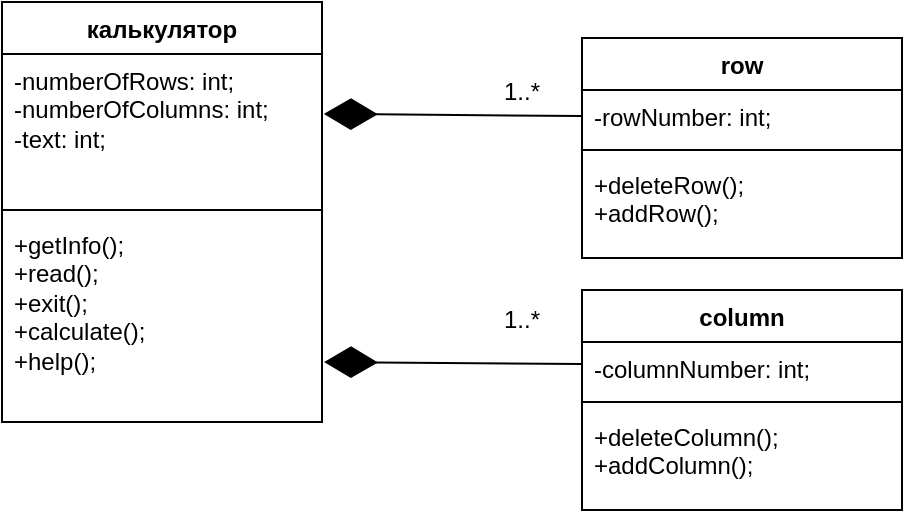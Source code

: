<mxfile version="21.8.2" type="github">
  <diagram id="C5RBs43oDa-KdzZeNtuy" name="Page-1">
    <mxGraphModel dx="673" dy="715" grid="1" gridSize="10" guides="1" tooltips="1" connect="1" arrows="1" fold="1" page="1" pageScale="1" pageWidth="827" pageHeight="1169" math="0" shadow="0">
      <root>
        <mxCell id="WIyWlLk6GJQsqaUBKTNV-0" />
        <mxCell id="WIyWlLk6GJQsqaUBKTNV-1" parent="WIyWlLk6GJQsqaUBKTNV-0" />
        <mxCell id="2krs47Vb-B7ZpLWplkRl-0" value="калькулятор" style="swimlane;fontStyle=1;align=center;verticalAlign=top;childLayout=stackLayout;horizontal=1;startSize=26;horizontalStack=0;resizeParent=1;resizeParentMax=0;resizeLast=0;collapsible=1;marginBottom=0;whiteSpace=wrap;html=1;" vertex="1" parent="WIyWlLk6GJQsqaUBKTNV-1">
          <mxGeometry x="70" y="70" width="160" height="210" as="geometry" />
        </mxCell>
        <mxCell id="2krs47Vb-B7ZpLWplkRl-1" value="-numberOfRows: int;&lt;br&gt;-numberOfColumns: int;&lt;br&gt;-text: int;&lt;br&gt;" style="text;strokeColor=none;fillColor=none;align=left;verticalAlign=top;spacingLeft=4;spacingRight=4;overflow=hidden;rotatable=0;points=[[0,0.5],[1,0.5]];portConstraint=eastwest;whiteSpace=wrap;html=1;" vertex="1" parent="2krs47Vb-B7ZpLWplkRl-0">
          <mxGeometry y="26" width="160" height="74" as="geometry" />
        </mxCell>
        <mxCell id="2krs47Vb-B7ZpLWplkRl-2" value="" style="line;strokeWidth=1;fillColor=none;align=left;verticalAlign=middle;spacingTop=-1;spacingLeft=3;spacingRight=3;rotatable=0;labelPosition=right;points=[];portConstraint=eastwest;strokeColor=inherit;" vertex="1" parent="2krs47Vb-B7ZpLWplkRl-0">
          <mxGeometry y="100" width="160" height="8" as="geometry" />
        </mxCell>
        <mxCell id="2krs47Vb-B7ZpLWplkRl-3" value="+getInfo();&lt;br&gt;+read();&lt;br&gt;+exit();&lt;br&gt;+calculate();&lt;br&gt;+help();&lt;br&gt;" style="text;strokeColor=none;fillColor=none;align=left;verticalAlign=top;spacingLeft=4;spacingRight=4;overflow=hidden;rotatable=0;points=[[0,0.5],[1,0.5]];portConstraint=eastwest;whiteSpace=wrap;html=1;" vertex="1" parent="2krs47Vb-B7ZpLWplkRl-0">
          <mxGeometry y="108" width="160" height="102" as="geometry" />
        </mxCell>
        <mxCell id="2krs47Vb-B7ZpLWplkRl-4" value="" style="endArrow=diamondThin;endFill=1;endSize=24;html=1;rounded=0;entryX=1.006;entryY=0.405;entryDx=0;entryDy=0;entryPerimeter=0;exitX=0;exitY=0.5;exitDx=0;exitDy=0;" edge="1" parent="WIyWlLk6GJQsqaUBKTNV-1" source="2krs47Vb-B7ZpLWplkRl-6" target="2krs47Vb-B7ZpLWplkRl-1">
          <mxGeometry width="160" relative="1" as="geometry">
            <mxPoint x="350" y="126" as="sourcePoint" />
            <mxPoint x="490" y="200" as="targetPoint" />
          </mxGeometry>
        </mxCell>
        <mxCell id="2krs47Vb-B7ZpLWplkRl-5" value="row" style="swimlane;fontStyle=1;align=center;verticalAlign=top;childLayout=stackLayout;horizontal=1;startSize=26;horizontalStack=0;resizeParent=1;resizeParentMax=0;resizeLast=0;collapsible=1;marginBottom=0;whiteSpace=wrap;html=1;" vertex="1" parent="WIyWlLk6GJQsqaUBKTNV-1">
          <mxGeometry x="360" y="88" width="160" height="110" as="geometry" />
        </mxCell>
        <mxCell id="2krs47Vb-B7ZpLWplkRl-6" value="-rowNumber: int;&lt;br&gt;" style="text;strokeColor=none;fillColor=none;align=left;verticalAlign=top;spacingLeft=4;spacingRight=4;overflow=hidden;rotatable=0;points=[[0,0.5],[1,0.5]];portConstraint=eastwest;whiteSpace=wrap;html=1;" vertex="1" parent="2krs47Vb-B7ZpLWplkRl-5">
          <mxGeometry y="26" width="160" height="26" as="geometry" />
        </mxCell>
        <mxCell id="2krs47Vb-B7ZpLWplkRl-7" value="" style="line;strokeWidth=1;fillColor=none;align=left;verticalAlign=middle;spacingTop=-1;spacingLeft=3;spacingRight=3;rotatable=0;labelPosition=right;points=[];portConstraint=eastwest;strokeColor=inherit;" vertex="1" parent="2krs47Vb-B7ZpLWplkRl-5">
          <mxGeometry y="52" width="160" height="8" as="geometry" />
        </mxCell>
        <mxCell id="2krs47Vb-B7ZpLWplkRl-8" value="+deleteRow();&lt;br&gt;+addRow();" style="text;strokeColor=none;fillColor=none;align=left;verticalAlign=top;spacingLeft=4;spacingRight=4;overflow=hidden;rotatable=0;points=[[0,0.5],[1,0.5]];portConstraint=eastwest;whiteSpace=wrap;html=1;" vertex="1" parent="2krs47Vb-B7ZpLWplkRl-5">
          <mxGeometry y="60" width="160" height="50" as="geometry" />
        </mxCell>
        <mxCell id="2krs47Vb-B7ZpLWplkRl-9" value="column" style="swimlane;fontStyle=1;align=center;verticalAlign=top;childLayout=stackLayout;horizontal=1;startSize=26;horizontalStack=0;resizeParent=1;resizeParentMax=0;resizeLast=0;collapsible=1;marginBottom=0;whiteSpace=wrap;html=1;" vertex="1" parent="WIyWlLk6GJQsqaUBKTNV-1">
          <mxGeometry x="360" y="214" width="160" height="110" as="geometry" />
        </mxCell>
        <mxCell id="2krs47Vb-B7ZpLWplkRl-10" value="-columnNumber: int;" style="text;strokeColor=none;fillColor=none;align=left;verticalAlign=top;spacingLeft=4;spacingRight=4;overflow=hidden;rotatable=0;points=[[0,0.5],[1,0.5]];portConstraint=eastwest;whiteSpace=wrap;html=1;" vertex="1" parent="2krs47Vb-B7ZpLWplkRl-9">
          <mxGeometry y="26" width="160" height="26" as="geometry" />
        </mxCell>
        <mxCell id="2krs47Vb-B7ZpLWplkRl-11" value="" style="line;strokeWidth=1;fillColor=none;align=left;verticalAlign=middle;spacingTop=-1;spacingLeft=3;spacingRight=3;rotatable=0;labelPosition=right;points=[];portConstraint=eastwest;strokeColor=inherit;" vertex="1" parent="2krs47Vb-B7ZpLWplkRl-9">
          <mxGeometry y="52" width="160" height="8" as="geometry" />
        </mxCell>
        <mxCell id="2krs47Vb-B7ZpLWplkRl-12" value="+deleteColumn();&lt;br&gt;+addColumn();" style="text;strokeColor=none;fillColor=none;align=left;verticalAlign=top;spacingLeft=4;spacingRight=4;overflow=hidden;rotatable=0;points=[[0,0.5],[1,0.5]];portConstraint=eastwest;whiteSpace=wrap;html=1;" vertex="1" parent="2krs47Vb-B7ZpLWplkRl-9">
          <mxGeometry y="60" width="160" height="50" as="geometry" />
        </mxCell>
        <mxCell id="2krs47Vb-B7ZpLWplkRl-13" value="" style="endArrow=diamondThin;endFill=1;endSize=24;html=1;rounded=0;entryX=1.006;entryY=0.405;entryDx=0;entryDy=0;entryPerimeter=0;exitX=0;exitY=0.5;exitDx=0;exitDy=0;" edge="1" parent="WIyWlLk6GJQsqaUBKTNV-1">
          <mxGeometry width="160" relative="1" as="geometry">
            <mxPoint x="360" y="251" as="sourcePoint" />
            <mxPoint x="231" y="250" as="targetPoint" />
          </mxGeometry>
        </mxCell>
        <mxCell id="2krs47Vb-B7ZpLWplkRl-14" value="1..*" style="text;html=1;strokeColor=none;fillColor=none;align=center;verticalAlign=middle;whiteSpace=wrap;rounded=0;" vertex="1" parent="WIyWlLk6GJQsqaUBKTNV-1">
          <mxGeometry x="300" y="100" width="60" height="30" as="geometry" />
        </mxCell>
        <mxCell id="2krs47Vb-B7ZpLWplkRl-15" value="1..*" style="text;html=1;strokeColor=none;fillColor=none;align=center;verticalAlign=middle;whiteSpace=wrap;rounded=0;" vertex="1" parent="WIyWlLk6GJQsqaUBKTNV-1">
          <mxGeometry x="300" y="214" width="60" height="30" as="geometry" />
        </mxCell>
      </root>
    </mxGraphModel>
  </diagram>
</mxfile>
